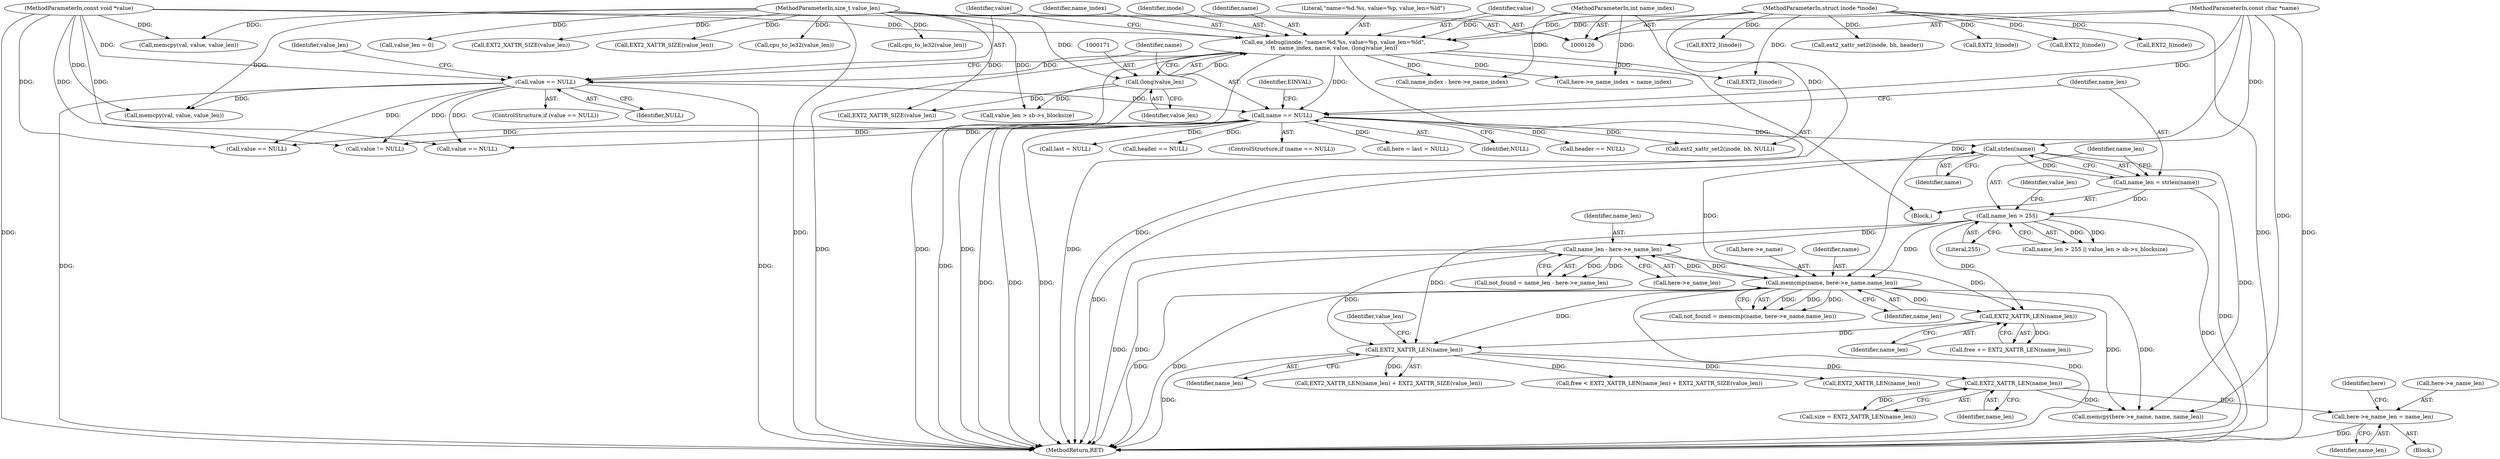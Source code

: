 digraph "0_linux_be0726d33cb8f411945884664924bed3cb8c70ee_10@pointer" {
"1000726" [label="(Call,here->e_name_len = name_len)"];
"1000697" [label="(Call,EXT2_XATTR_LEN(name_len))"];
"1000532" [label="(Call,EXT2_XATTR_LEN(name_len))"];
"1000193" [label="(Call,name_len > 255)"];
"1000187" [label="(Call,name_len = strlen(name))"];
"1000189" [label="(Call,strlen(name))"];
"1000181" [label="(Call,name == NULL)"];
"1000164" [label="(Call,ea_idebug(inode, \"name=%d.%s, value=%p, value_len=%ld\",\n\t\t  name_index, name, value, (long)value_len))"];
"1000127" [label="(MethodParameterIn,struct inode *inode)"];
"1000128" [label="(MethodParameterIn,int name_index)"];
"1000129" [label="(MethodParameterIn,const char *name)"];
"1000130" [label="(MethodParameterIn,const void *value)"];
"1000170" [label="(Call,(long)value_len)"];
"1000131" [label="(MethodParameterIn,size_t value_len)"];
"1000174" [label="(Call,value == NULL)"];
"1000347" [label="(Call,name_len - here->e_name_len)"];
"1000357" [label="(Call,memcmp(name, here->e_name,name_len))"];
"1000522" [label="(Call,EXT2_XATTR_LEN(name_len))"];
"1000730" [label="(Identifier,name_len)"];
"1000195" [label="(Literal,255)"];
"1000169" [label="(Identifier,value)"];
"1000345" [label="(Call,not_found = name_len - here->e_name_len)"];
"1000357" [label="(Call,memcmp(name, here->e_name,name_len))"];
"1000535" [label="(Identifier,value_len)"];
"1000186" [label="(Identifier,EINVAL)"];
"1000177" [label="(Call,value_len = 0)"];
"1000131" [label="(MethodParameterIn,size_t value_len)"];
"1000207" [label="(Call,EXT2_I(inode))"];
"1000992" [label="(Call,ext2_xattr_set2(inode, bh, header))"];
"1000949" [label="(Call,memcpy(val, value, value_len))"];
"1000167" [label="(Identifier,name_index)"];
"1000800" [label="(Call,memcpy(val, value, value_len))"];
"1000532" [label="(Call,EXT2_XATTR_LEN(name_len))"];
"1000172" [label="(Identifier,value_len)"];
"1000529" [label="(Call,free < EXT2_XATTR_LEN(name_len) + EXT2_XATTR_SIZE(value_len))"];
"1000865" [label="(Call,value == NULL)"];
"1000733" [label="(Identifier,here)"];
"1000447" [label="(Call,last = NULL)"];
"1000731" [label="(Call,memcpy(here->e_name, name, name_len))"];
"1000190" [label="(Identifier,name)"];
"1000783" [label="(Call,EXT2_XATTR_SIZE(value_len))"];
"1001012" [label="(Call,EXT2_I(inode))"];
"1000589" [label="(Call,header == NULL)"];
"1000193" [label="(Call,name_len > 255)"];
"1000523" [label="(Identifier,name_len)"];
"1000182" [label="(Identifier,name)"];
"1000176" [label="(Identifier,NULL)"];
"1000466" [label="(Call,value == NULL)"];
"1000187" [label="(Call,name_len = strlen(name))"];
"1000697" [label="(Call,EXT2_XATTR_LEN(name_len))"];
"1000348" [label="(Identifier,name_len)"];
"1000358" [label="(Identifier,name)"];
"1000337" [label="(Call,name_index - here->e_name_index)"];
"1000164" [label="(Call,ea_idebug(inode, \"name=%d.%s, value=%p, value_len=%ld\",\n\t\t  name_index, name, value, (long)value_len))"];
"1000165" [label="(Identifier,inode)"];
"1000221" [label="(Call,EXT2_I(inode))"];
"1000359" [label="(Call,here->e_name)"];
"1000194" [label="(Identifier,name_len)"];
"1000695" [label="(Call,size = EXT2_XATTR_LEN(name_len))"];
"1000130" [label="(MethodParameterIn,const void *value)"];
"1000901" [label="(Call,value != NULL)"];
"1000129" [label="(MethodParameterIn,const char *name)"];
"1000188" [label="(Identifier,name_len)"];
"1000197" [label="(Identifier,value_len)"];
"1000168" [label="(Identifier,name)"];
"1000693" [label="(Block,)"];
"1000128" [label="(MethodParameterIn,int name_index)"];
"1000917" [label="(Call,EXT2_XATTR_SIZE(value_len))"];
"1000872" [label="(Call,EXT2_XATTR_LEN(name_len))"];
"1001017" [label="(MethodReturn,RET)"];
"1000721" [label="(Call,here->e_name_index = name_index)"];
"1000533" [label="(Identifier,name_len)"];
"1000362" [label="(Identifier,name_len)"];
"1000520" [label="(Call,free += EXT2_XATTR_LEN(name_len))"];
"1000170" [label="(Call,(long)value_len)"];
"1000192" [label="(Call,name_len > 255 || value_len > sb->s_blocksize)"];
"1000727" [label="(Call,here->e_name_len)"];
"1000181" [label="(Call,name == NULL)"];
"1000180" [label="(ControlStructure,if (name == NULL))"];
"1000173" [label="(ControlStructure,if (value == NULL))"];
"1000127" [label="(MethodParameterIn,struct inode *inode)"];
"1000445" [label="(Call,here = last = NULL)"];
"1000347" [label="(Call,name_len - here->e_name_len)"];
"1000349" [label="(Call,here->e_name_len)"];
"1000972" [label="(Call,ext2_xattr_set2(inode, bh, NULL))"];
"1000531" [label="(Call,EXT2_XATTR_LEN(name_len) + EXT2_XATTR_SIZE(value_len))"];
"1000282" [label="(Call,EXT2_I(inode))"];
"1000189" [label="(Call,strlen(name))"];
"1000698" [label="(Identifier,name_len)"];
"1000175" [label="(Identifier,value)"];
"1000196" [label="(Call,value_len > sb->s_blocksize)"];
"1000174" [label="(Call,value == NULL)"];
"1000909" [label="(Call,cpu_to_le32(value_len))"];
"1000522" [label="(Call,EXT2_XATTR_LEN(name_len))"];
"1000166" [label="(Literal,\"name=%d.%s, value=%p, value_len=%ld\")"];
"1000654" [label="(Call,header == NULL)"];
"1000355" [label="(Call,not_found = memcmp(name, here->e_name,name_len))"];
"1000178" [label="(Identifier,value_len)"];
"1000790" [label="(Call,cpu_to_le32(value_len))"];
"1000534" [label="(Call,EXT2_XATTR_SIZE(value_len))"];
"1000212" [label="(Call,EXT2_I(inode))"];
"1000133" [label="(Block,)"];
"1000726" [label="(Call,here->e_name_len = name_len)"];
"1000183" [label="(Identifier,NULL)"];
"1000726" -> "1000693"  [label="AST: "];
"1000726" -> "1000730"  [label="CFG: "];
"1000727" -> "1000726"  [label="AST: "];
"1000730" -> "1000726"  [label="AST: "];
"1000733" -> "1000726"  [label="CFG: "];
"1000726" -> "1001017"  [label="DDG: "];
"1000697" -> "1000726"  [label="DDG: "];
"1000697" -> "1000695"  [label="AST: "];
"1000697" -> "1000698"  [label="CFG: "];
"1000698" -> "1000697"  [label="AST: "];
"1000695" -> "1000697"  [label="CFG: "];
"1000697" -> "1000695"  [label="DDG: "];
"1000532" -> "1000697"  [label="DDG: "];
"1000697" -> "1000731"  [label="DDG: "];
"1000532" -> "1000531"  [label="AST: "];
"1000532" -> "1000533"  [label="CFG: "];
"1000533" -> "1000532"  [label="AST: "];
"1000535" -> "1000532"  [label="CFG: "];
"1000532" -> "1001017"  [label="DDG: "];
"1000532" -> "1000529"  [label="DDG: "];
"1000532" -> "1000531"  [label="DDG: "];
"1000193" -> "1000532"  [label="DDG: "];
"1000347" -> "1000532"  [label="DDG: "];
"1000522" -> "1000532"  [label="DDG: "];
"1000357" -> "1000532"  [label="DDG: "];
"1000532" -> "1000872"  [label="DDG: "];
"1000193" -> "1000192"  [label="AST: "];
"1000193" -> "1000195"  [label="CFG: "];
"1000194" -> "1000193"  [label="AST: "];
"1000195" -> "1000193"  [label="AST: "];
"1000197" -> "1000193"  [label="CFG: "];
"1000192" -> "1000193"  [label="CFG: "];
"1000193" -> "1001017"  [label="DDG: "];
"1000193" -> "1000192"  [label="DDG: "];
"1000193" -> "1000192"  [label="DDG: "];
"1000187" -> "1000193"  [label="DDG: "];
"1000193" -> "1000347"  [label="DDG: "];
"1000193" -> "1000357"  [label="DDG: "];
"1000193" -> "1000522"  [label="DDG: "];
"1000187" -> "1000133"  [label="AST: "];
"1000187" -> "1000189"  [label="CFG: "];
"1000188" -> "1000187"  [label="AST: "];
"1000189" -> "1000187"  [label="AST: "];
"1000194" -> "1000187"  [label="CFG: "];
"1000187" -> "1001017"  [label="DDG: "];
"1000189" -> "1000187"  [label="DDG: "];
"1000189" -> "1000190"  [label="CFG: "];
"1000190" -> "1000189"  [label="AST: "];
"1000189" -> "1001017"  [label="DDG: "];
"1000181" -> "1000189"  [label="DDG: "];
"1000129" -> "1000189"  [label="DDG: "];
"1000189" -> "1000357"  [label="DDG: "];
"1000189" -> "1000731"  [label="DDG: "];
"1000181" -> "1000180"  [label="AST: "];
"1000181" -> "1000183"  [label="CFG: "];
"1000182" -> "1000181"  [label="AST: "];
"1000183" -> "1000181"  [label="AST: "];
"1000186" -> "1000181"  [label="CFG: "];
"1000188" -> "1000181"  [label="CFG: "];
"1000181" -> "1001017"  [label="DDG: "];
"1000181" -> "1001017"  [label="DDG: "];
"1000181" -> "1001017"  [label="DDG: "];
"1000164" -> "1000181"  [label="DDG: "];
"1000129" -> "1000181"  [label="DDG: "];
"1000174" -> "1000181"  [label="DDG: "];
"1000181" -> "1000445"  [label="DDG: "];
"1000181" -> "1000447"  [label="DDG: "];
"1000181" -> "1000466"  [label="DDG: "];
"1000181" -> "1000589"  [label="DDG: "];
"1000181" -> "1000654"  [label="DDG: "];
"1000181" -> "1000865"  [label="DDG: "];
"1000181" -> "1000901"  [label="DDG: "];
"1000181" -> "1000972"  [label="DDG: "];
"1000164" -> "1000133"  [label="AST: "];
"1000164" -> "1000170"  [label="CFG: "];
"1000165" -> "1000164"  [label="AST: "];
"1000166" -> "1000164"  [label="AST: "];
"1000167" -> "1000164"  [label="AST: "];
"1000168" -> "1000164"  [label="AST: "];
"1000169" -> "1000164"  [label="AST: "];
"1000170" -> "1000164"  [label="AST: "];
"1000175" -> "1000164"  [label="CFG: "];
"1000164" -> "1001017"  [label="DDG: "];
"1000164" -> "1001017"  [label="DDG: "];
"1000164" -> "1001017"  [label="DDG: "];
"1000164" -> "1001017"  [label="DDG: "];
"1000127" -> "1000164"  [label="DDG: "];
"1000128" -> "1000164"  [label="DDG: "];
"1000129" -> "1000164"  [label="DDG: "];
"1000130" -> "1000164"  [label="DDG: "];
"1000170" -> "1000164"  [label="DDG: "];
"1000164" -> "1000174"  [label="DDG: "];
"1000164" -> "1000207"  [label="DDG: "];
"1000164" -> "1000337"  [label="DDG: "];
"1000164" -> "1000721"  [label="DDG: "];
"1000127" -> "1000126"  [label="AST: "];
"1000127" -> "1001017"  [label="DDG: "];
"1000127" -> "1000207"  [label="DDG: "];
"1000127" -> "1000212"  [label="DDG: "];
"1000127" -> "1000221"  [label="DDG: "];
"1000127" -> "1000282"  [label="DDG: "];
"1000127" -> "1000972"  [label="DDG: "];
"1000127" -> "1000992"  [label="DDG: "];
"1000127" -> "1001012"  [label="DDG: "];
"1000128" -> "1000126"  [label="AST: "];
"1000128" -> "1001017"  [label="DDG: "];
"1000128" -> "1000337"  [label="DDG: "];
"1000128" -> "1000721"  [label="DDG: "];
"1000129" -> "1000126"  [label="AST: "];
"1000129" -> "1001017"  [label="DDG: "];
"1000129" -> "1000357"  [label="DDG: "];
"1000129" -> "1000731"  [label="DDG: "];
"1000130" -> "1000126"  [label="AST: "];
"1000130" -> "1001017"  [label="DDG: "];
"1000130" -> "1000174"  [label="DDG: "];
"1000130" -> "1000466"  [label="DDG: "];
"1000130" -> "1000800"  [label="DDG: "];
"1000130" -> "1000865"  [label="DDG: "];
"1000130" -> "1000901"  [label="DDG: "];
"1000130" -> "1000949"  [label="DDG: "];
"1000170" -> "1000172"  [label="CFG: "];
"1000171" -> "1000170"  [label="AST: "];
"1000172" -> "1000170"  [label="AST: "];
"1000170" -> "1001017"  [label="DDG: "];
"1000131" -> "1000170"  [label="DDG: "];
"1000170" -> "1000196"  [label="DDG: "];
"1000170" -> "1000534"  [label="DDG: "];
"1000131" -> "1000126"  [label="AST: "];
"1000131" -> "1001017"  [label="DDG: "];
"1000131" -> "1000177"  [label="DDG: "];
"1000131" -> "1000196"  [label="DDG: "];
"1000131" -> "1000534"  [label="DDG: "];
"1000131" -> "1000783"  [label="DDG: "];
"1000131" -> "1000790"  [label="DDG: "];
"1000131" -> "1000800"  [label="DDG: "];
"1000131" -> "1000909"  [label="DDG: "];
"1000131" -> "1000917"  [label="DDG: "];
"1000131" -> "1000949"  [label="DDG: "];
"1000174" -> "1000173"  [label="AST: "];
"1000174" -> "1000176"  [label="CFG: "];
"1000175" -> "1000174"  [label="AST: "];
"1000176" -> "1000174"  [label="AST: "];
"1000178" -> "1000174"  [label="CFG: "];
"1000182" -> "1000174"  [label="CFG: "];
"1000174" -> "1001017"  [label="DDG: "];
"1000174" -> "1001017"  [label="DDG: "];
"1000174" -> "1000466"  [label="DDG: "];
"1000174" -> "1000800"  [label="DDG: "];
"1000174" -> "1000865"  [label="DDG: "];
"1000174" -> "1000901"  [label="DDG: "];
"1000347" -> "1000345"  [label="AST: "];
"1000347" -> "1000349"  [label="CFG: "];
"1000348" -> "1000347"  [label="AST: "];
"1000349" -> "1000347"  [label="AST: "];
"1000345" -> "1000347"  [label="CFG: "];
"1000347" -> "1001017"  [label="DDG: "];
"1000347" -> "1001017"  [label="DDG: "];
"1000347" -> "1000345"  [label="DDG: "];
"1000347" -> "1000345"  [label="DDG: "];
"1000357" -> "1000347"  [label="DDG: "];
"1000347" -> "1000357"  [label="DDG: "];
"1000347" -> "1000522"  [label="DDG: "];
"1000357" -> "1000355"  [label="AST: "];
"1000357" -> "1000362"  [label="CFG: "];
"1000358" -> "1000357"  [label="AST: "];
"1000359" -> "1000357"  [label="AST: "];
"1000362" -> "1000357"  [label="AST: "];
"1000355" -> "1000357"  [label="CFG: "];
"1000357" -> "1001017"  [label="DDG: "];
"1000357" -> "1001017"  [label="DDG: "];
"1000357" -> "1001017"  [label="DDG: "];
"1000357" -> "1000355"  [label="DDG: "];
"1000357" -> "1000355"  [label="DDG: "];
"1000357" -> "1000355"  [label="DDG: "];
"1000357" -> "1000522"  [label="DDG: "];
"1000357" -> "1000731"  [label="DDG: "];
"1000357" -> "1000731"  [label="DDG: "];
"1000522" -> "1000520"  [label="AST: "];
"1000522" -> "1000523"  [label="CFG: "];
"1000523" -> "1000522"  [label="AST: "];
"1000520" -> "1000522"  [label="CFG: "];
"1000522" -> "1000520"  [label="DDG: "];
}
